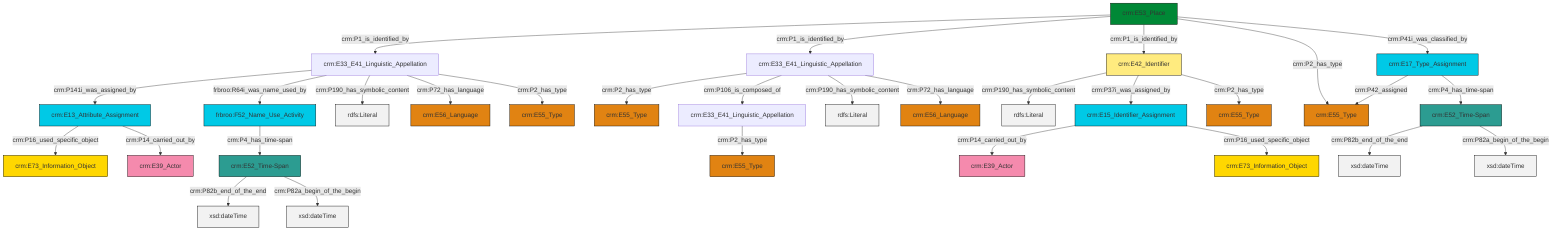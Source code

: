 graph TD
classDef Literal fill:#f2f2f2,stroke:#000000;
classDef CRM_Entity fill:#FFFFFF,stroke:#000000;
classDef Temporal_Entity fill:#00C9E6, stroke:#000000;
classDef Type fill:#E18312, stroke:#000000;
classDef Time-Span fill:#2C9C91, stroke:#000000;
classDef Appellation fill:#FFEB7F, stroke:#000000;
classDef Place fill:#008836, stroke:#000000;
classDef Persistent_Item fill:#B266B2, stroke:#000000;
classDef Conceptual_Object fill:#FFD700, stroke:#000000;
classDef Physical_Thing fill:#D2B48C, stroke:#000000;
classDef Actor fill:#f58aad, stroke:#000000;
classDef PC_Classes fill:#4ce600, stroke:#000000;
classDef Multi fill:#cccccc,stroke:#000000;

0["crm:E52_Time-Span"]:::Time-Span -->|crm:P82b_end_of_the_end| 1[xsd:dateTime]:::Literal
6["crm:E33_E41_Linguistic_Appellation"]:::Default -->|crm:P141i_was_assigned_by| 7["crm:E13_Attribute_Assignment"]:::Temporal_Entity
10["crm:E42_Identifier"]:::Appellation -->|crm:P190_has_symbolic_content| 11[rdfs:Literal]:::Literal
12["crm:E15_Identifier_Assignment"]:::Temporal_Entity -->|crm:P14_carried_out_by| 4["crm:E39_Actor"]:::Actor
15["crm:E53_Place"]:::Place -->|crm:P1_is_identified_by| 6["crm:E33_E41_Linguistic_Appellation"]:::Default
22["crm:E33_E41_Linguistic_Appellation"]:::Default -->|crm:P2_has_type| 23["crm:E55_Type"]:::Type
2["crm:E33_E41_Linguistic_Appellation"]:::Default -->|crm:P2_has_type| 24["crm:E55_Type"]:::Type
10["crm:E42_Identifier"]:::Appellation -->|crm:P37i_was_assigned_by| 12["crm:E15_Identifier_Assignment"]:::Temporal_Entity
15["crm:E53_Place"]:::Place -->|crm:P1_is_identified_by| 22["crm:E33_E41_Linguistic_Appellation"]:::Default
12["crm:E15_Identifier_Assignment"]:::Temporal_Entity -->|crm:P16_used_specific_object| 16["crm:E73_Information_Object"]:::Conceptual_Object
6["crm:E33_E41_Linguistic_Appellation"]:::Default -->|frbroo:R64i_was_name_used_by| 18["frbroo:F52_Name_Use_Activity"]:::Temporal_Entity
31["crm:E52_Time-Span"]:::Time-Span -->|crm:P82b_end_of_the_end| 32[xsd:dateTime]:::Literal
6["crm:E33_E41_Linguistic_Appellation"]:::Default -->|crm:P190_has_symbolic_content| 35[rdfs:Literal]:::Literal
29["crm:E17_Type_Assignment"]:::Temporal_Entity -->|crm:P42_assigned| 27["crm:E55_Type"]:::Type
0["crm:E52_Time-Span"]:::Time-Span -->|crm:P82a_begin_of_the_begin| 38[xsd:dateTime]:::Literal
15["crm:E53_Place"]:::Place -->|crm:P1_is_identified_by| 10["crm:E42_Identifier"]:::Appellation
10["crm:E42_Identifier"]:::Appellation -->|crm:P2_has_type| 39["crm:E55_Type"]:::Type
7["crm:E13_Attribute_Assignment"]:::Temporal_Entity -->|crm:P16_used_specific_object| 33["crm:E73_Information_Object"]:::Conceptual_Object
29["crm:E17_Type_Assignment"]:::Temporal_Entity -->|crm:P4_has_time-span| 31["crm:E52_Time-Span"]:::Time-Span
18["frbroo:F52_Name_Use_Activity"]:::Temporal_Entity -->|crm:P4_has_time-span| 0["crm:E52_Time-Span"]:::Time-Span
15["crm:E53_Place"]:::Place -->|crm:P2_has_type| 27["crm:E55_Type"]:::Type
6["crm:E33_E41_Linguistic_Appellation"]:::Default -->|crm:P72_has_language| 8["crm:E56_Language"]:::Type
22["crm:E33_E41_Linguistic_Appellation"]:::Default -->|crm:P106_is_composed_of| 2["crm:E33_E41_Linguistic_Appellation"]:::Default
31["crm:E52_Time-Span"]:::Time-Span -->|crm:P82a_begin_of_the_begin| 45[xsd:dateTime]:::Literal
15["crm:E53_Place"]:::Place -->|crm:P41i_was_classified_by| 29["crm:E17_Type_Assignment"]:::Temporal_Entity
22["crm:E33_E41_Linguistic_Appellation"]:::Default -->|crm:P190_has_symbolic_content| 50[rdfs:Literal]:::Literal
6["crm:E33_E41_Linguistic_Appellation"]:::Default -->|crm:P2_has_type| 47["crm:E55_Type"]:::Type
7["crm:E13_Attribute_Assignment"]:::Temporal_Entity -->|crm:P14_carried_out_by| 43["crm:E39_Actor"]:::Actor
22["crm:E33_E41_Linguistic_Appellation"]:::Default -->|crm:P72_has_language| 13["crm:E56_Language"]:::Type